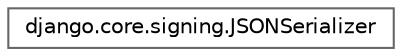 digraph "Graphical Class Hierarchy"
{
 // LATEX_PDF_SIZE
  bgcolor="transparent";
  edge [fontname=Helvetica,fontsize=10,labelfontname=Helvetica,labelfontsize=10];
  node [fontname=Helvetica,fontsize=10,shape=box,height=0.2,width=0.4];
  rankdir="LR";
  Node0 [id="Node000000",label="django.core.signing.JSONSerializer",height=0.2,width=0.4,color="grey40", fillcolor="white", style="filled",URL="$classdjango_1_1core_1_1signing_1_1_j_s_o_n_serializer.html",tooltip=" "];
}
